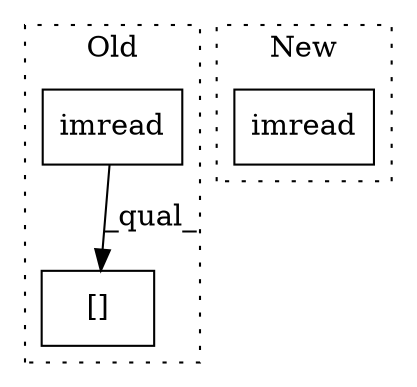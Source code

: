 digraph G {
subgraph cluster0 {
1 [label="imread" a="32" s="208,223" l="7,1" shape="box"];
3 [label="[]" a="2" s="208,306" l="22,2" shape="box"];
label = "Old";
style="dotted";
}
subgraph cluster1 {
2 [label="imread" a="32" s="279,315" l="7,1" shape="box"];
label = "New";
style="dotted";
}
1 -> 3 [label="_qual_"];
}